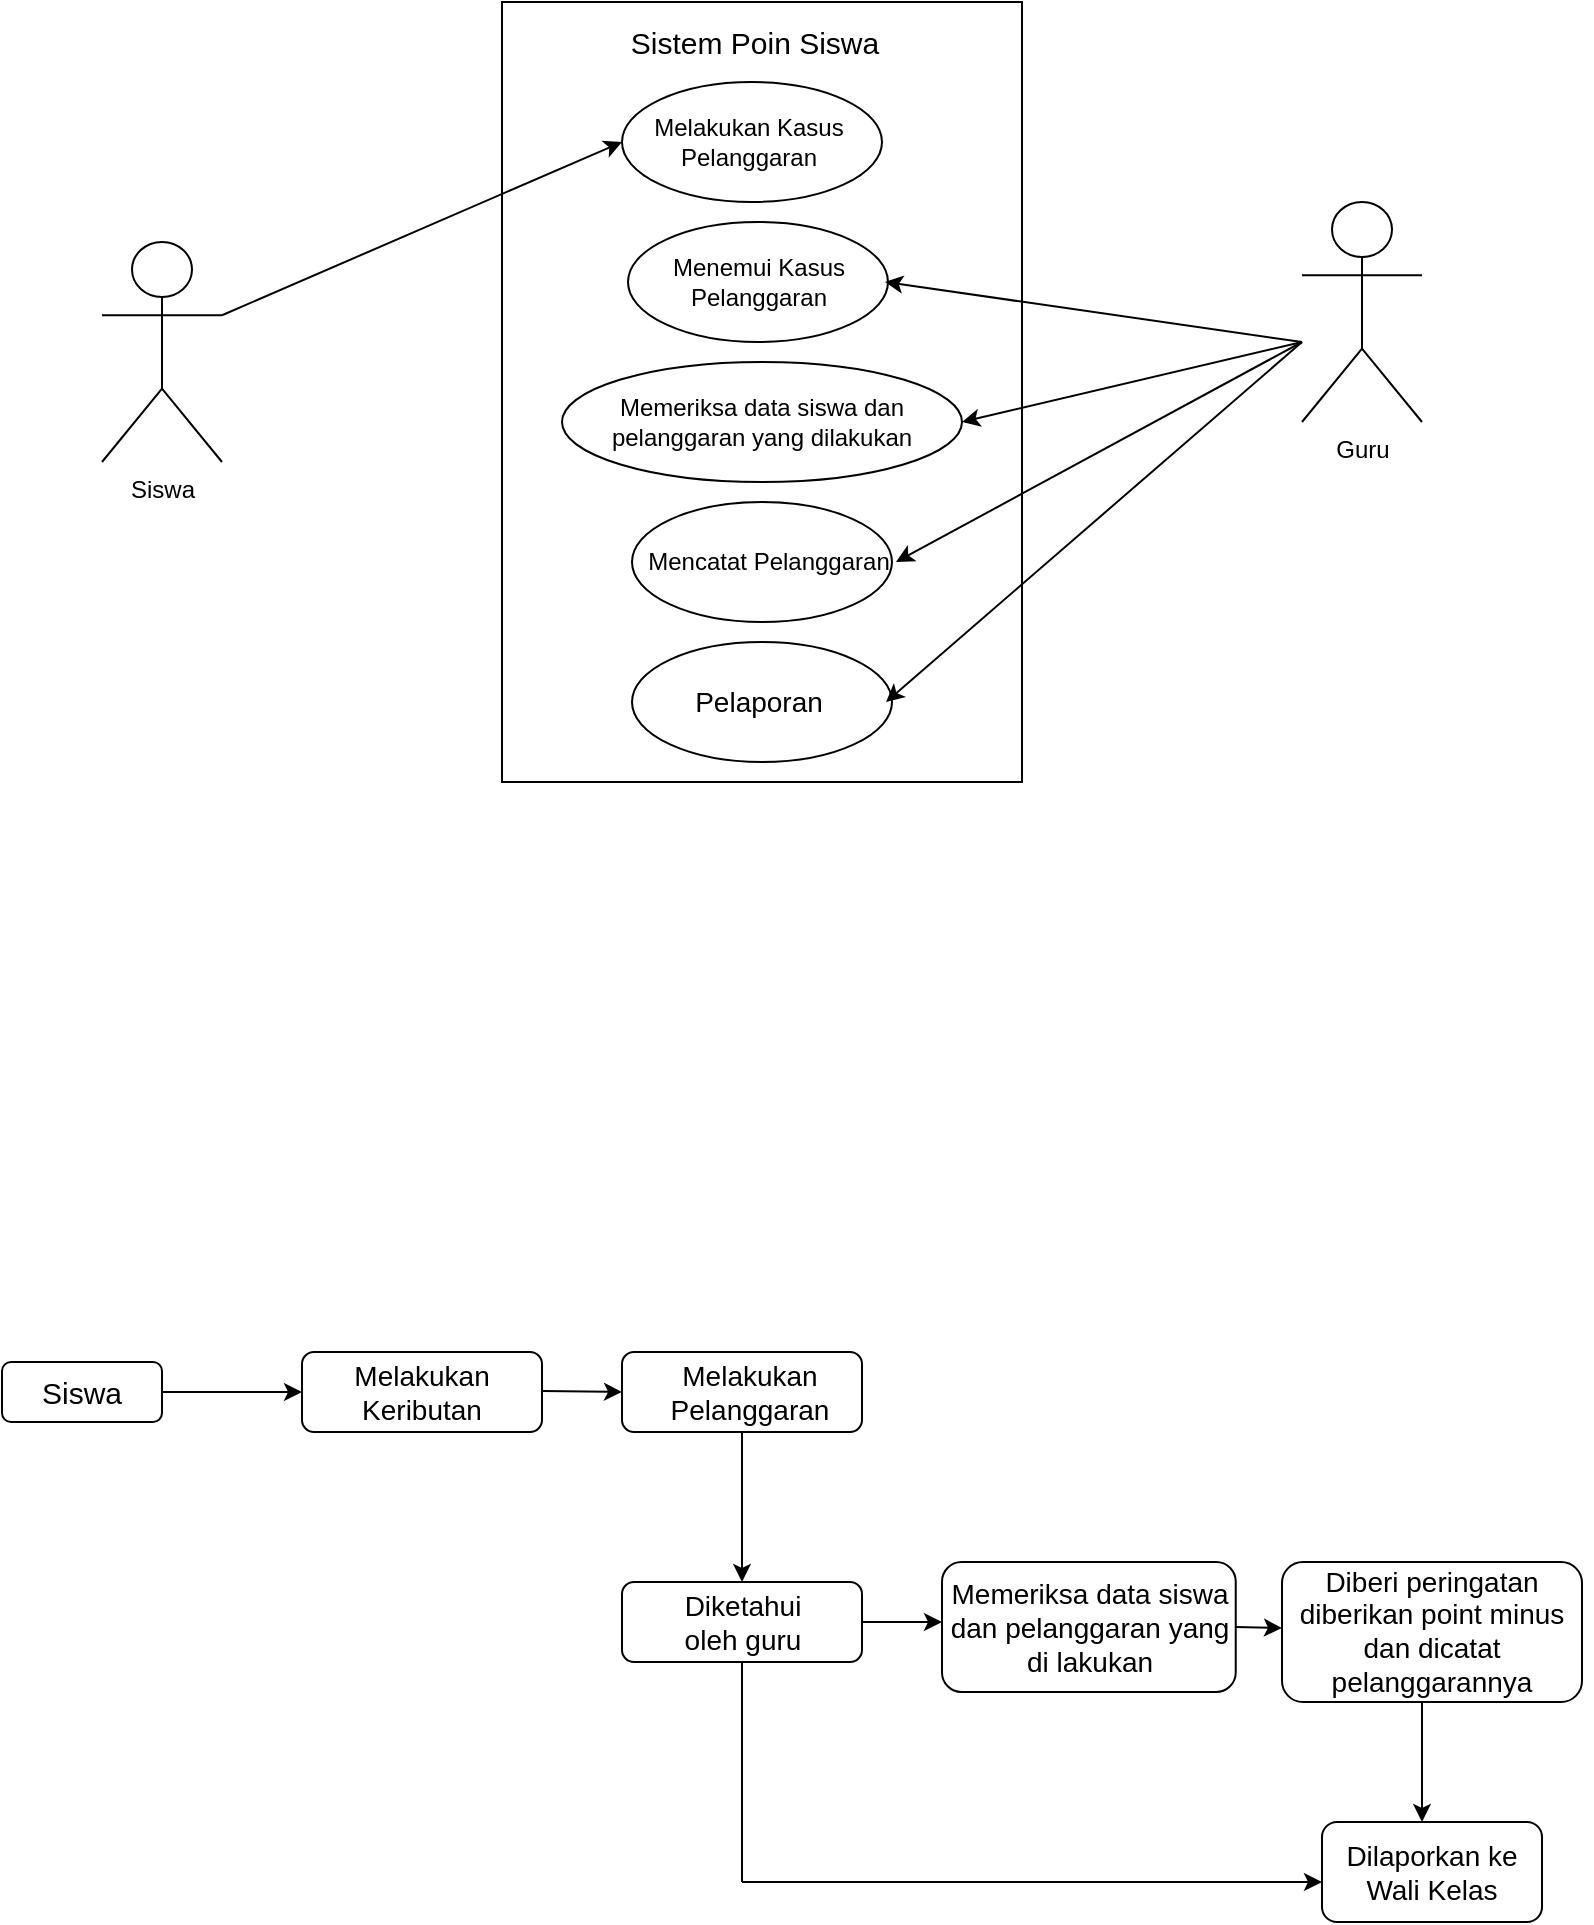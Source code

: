 <mxfile version="23.0.2" type="github">
  <diagram name="Page-1" id="c-LBESTsWk4GhdOicQx2">
    <mxGraphModel dx="969" dy="561" grid="1" gridSize="10" guides="1" tooltips="1" connect="1" arrows="1" fold="1" page="1" pageScale="1" pageWidth="850" pageHeight="1100" math="0" shadow="0">
      <root>
        <mxCell id="0" />
        <mxCell id="1" parent="0" />
        <mxCell id="ZHsp3BJBkllkspzBNNJd-2" value="" style="rounded=0;whiteSpace=wrap;html=1;" vertex="1" parent="1">
          <mxGeometry x="300" y="70" width="260" height="390" as="geometry" />
        </mxCell>
        <mxCell id="ZHsp3BJBkllkspzBNNJd-3" value="" style="ellipse;whiteSpace=wrap;html=1;" vertex="1" parent="1">
          <mxGeometry x="360" y="110" width="130" height="60" as="geometry" />
        </mxCell>
        <mxCell id="ZHsp3BJBkllkspzBNNJd-4" value="&lt;font style=&quot;font-size: 15px;&quot;&gt;Sistem Poin Siswa&lt;/font&gt;" style="text;html=1;strokeColor=none;fillColor=none;align=center;verticalAlign=middle;whiteSpace=wrap;rounded=0;" vertex="1" parent="1">
          <mxGeometry x="363" y="70" width="127" height="40" as="geometry" />
        </mxCell>
        <mxCell id="ZHsp3BJBkllkspzBNNJd-8" value="&lt;font style=&quot;font-size: 12px;&quot;&gt;Melakukan Kasus Pelanggaran&lt;/font&gt;" style="text;html=1;strokeColor=none;fillColor=none;align=center;verticalAlign=middle;whiteSpace=wrap;rounded=0;" vertex="1" parent="1">
          <mxGeometry x="360" y="120" width="127" height="40" as="geometry" />
        </mxCell>
        <mxCell id="ZHsp3BJBkllkspzBNNJd-10" value="" style="ellipse;whiteSpace=wrap;html=1;" vertex="1" parent="1">
          <mxGeometry x="363" y="180" width="130" height="60" as="geometry" />
        </mxCell>
        <mxCell id="ZHsp3BJBkllkspzBNNJd-11" value="&lt;font style=&quot;font-size: 12px;&quot;&gt;Menemui Kasus Pelanggaran&lt;/font&gt;" style="text;html=1;strokeColor=none;fillColor=none;align=center;verticalAlign=middle;whiteSpace=wrap;rounded=0;" vertex="1" parent="1">
          <mxGeometry x="364.5" y="190" width="127" height="40" as="geometry" />
        </mxCell>
        <mxCell id="ZHsp3BJBkllkspzBNNJd-12" value="" style="ellipse;whiteSpace=wrap;html=1;" vertex="1" parent="1">
          <mxGeometry x="330" y="250" width="200" height="60" as="geometry" />
        </mxCell>
        <mxCell id="ZHsp3BJBkllkspzBNNJd-13" value="&lt;font style=&quot;font-size: 12px;&quot;&gt;Memeriksa data siswa dan pelanggaran yang dilakukan&lt;/font&gt;" style="text;html=1;strokeColor=none;fillColor=none;align=center;verticalAlign=middle;whiteSpace=wrap;rounded=0;" vertex="1" parent="1">
          <mxGeometry x="353.25" y="260" width="153.5" height="40" as="geometry" />
        </mxCell>
        <mxCell id="ZHsp3BJBkllkspzBNNJd-15" value="" style="ellipse;whiteSpace=wrap;html=1;" vertex="1" parent="1">
          <mxGeometry x="365" y="320" width="130" height="60" as="geometry" />
        </mxCell>
        <mxCell id="ZHsp3BJBkllkspzBNNJd-16" value="" style="ellipse;whiteSpace=wrap;html=1;" vertex="1" parent="1">
          <mxGeometry x="365" y="390" width="130" height="60" as="geometry" />
        </mxCell>
        <mxCell id="ZHsp3BJBkllkspzBNNJd-17" value="&lt;font style=&quot;font-size: 12px;&quot;&gt;Mencatat Pelanggaran&lt;/font&gt;" style="text;html=1;strokeColor=none;fillColor=none;align=center;verticalAlign=middle;whiteSpace=wrap;rounded=0;" vertex="1" parent="1">
          <mxGeometry x="370" y="330" width="127" height="40" as="geometry" />
        </mxCell>
        <mxCell id="ZHsp3BJBkllkspzBNNJd-18" value="&lt;font style=&quot;font-size: 14px;&quot;&gt;Pelaporan&lt;/font&gt;" style="text;html=1;strokeColor=none;fillColor=none;align=center;verticalAlign=middle;whiteSpace=wrap;rounded=0;" vertex="1" parent="1">
          <mxGeometry x="365" y="355" width="127" height="130" as="geometry" />
        </mxCell>
        <mxCell id="ZHsp3BJBkllkspzBNNJd-19" value="Siswa" style="shape=umlActor;verticalLabelPosition=bottom;verticalAlign=top;html=1;outlineConnect=0;" vertex="1" parent="1">
          <mxGeometry x="100" y="190" width="60" height="110" as="geometry" />
        </mxCell>
        <mxCell id="ZHsp3BJBkllkspzBNNJd-21" value="Guru" style="shape=umlActor;verticalLabelPosition=bottom;verticalAlign=top;html=1;outlineConnect=0;" vertex="1" parent="1">
          <mxGeometry x="700" y="170" width="60" height="110" as="geometry" />
        </mxCell>
        <mxCell id="ZHsp3BJBkllkspzBNNJd-25" value="" style="endArrow=classic;html=1;rounded=0;entryX=0;entryY=0.5;entryDx=0;entryDy=0;exitX=1;exitY=0.333;exitDx=0;exitDy=0;exitPerimeter=0;" edge="1" parent="1" source="ZHsp3BJBkllkspzBNNJd-19" target="ZHsp3BJBkllkspzBNNJd-8">
          <mxGeometry width="50" height="50" relative="1" as="geometry">
            <mxPoint x="230" y="190" as="sourcePoint" />
            <mxPoint x="280" y="140" as="targetPoint" />
          </mxGeometry>
        </mxCell>
        <mxCell id="ZHsp3BJBkllkspzBNNJd-27" value="" style="endArrow=classic;html=1;rounded=0;entryX=1;entryY=0.5;entryDx=0;entryDy=0;" edge="1" parent="1" target="ZHsp3BJBkllkspzBNNJd-11">
          <mxGeometry width="50" height="50" relative="1" as="geometry">
            <mxPoint x="700" y="240" as="sourcePoint" />
            <mxPoint x="620" y="230" as="targetPoint" />
          </mxGeometry>
        </mxCell>
        <mxCell id="ZHsp3BJBkllkspzBNNJd-28" value="" style="endArrow=classic;html=1;rounded=0;entryX=1;entryY=0.5;entryDx=0;entryDy=0;" edge="1" parent="1" target="ZHsp3BJBkllkspzBNNJd-12">
          <mxGeometry width="50" height="50" relative="1" as="geometry">
            <mxPoint x="700" y="240" as="sourcePoint" />
            <mxPoint x="620" y="260" as="targetPoint" />
          </mxGeometry>
        </mxCell>
        <mxCell id="ZHsp3BJBkllkspzBNNJd-29" value="" style="endArrow=classic;html=1;rounded=0;entryX=1;entryY=0.5;entryDx=0;entryDy=0;" edge="1" parent="1" target="ZHsp3BJBkllkspzBNNJd-17">
          <mxGeometry width="50" height="50" relative="1" as="geometry">
            <mxPoint x="700" y="240" as="sourcePoint" />
            <mxPoint x="670" y="280" as="targetPoint" />
          </mxGeometry>
        </mxCell>
        <mxCell id="ZHsp3BJBkllkspzBNNJd-30" value="" style="endArrow=classic;html=1;rounded=0;entryX=1;entryY=0.5;entryDx=0;entryDy=0;" edge="1" parent="1" target="ZHsp3BJBkllkspzBNNJd-18">
          <mxGeometry width="50" height="50" relative="1" as="geometry">
            <mxPoint x="700" y="240" as="sourcePoint" />
            <mxPoint x="650" y="320" as="targetPoint" />
          </mxGeometry>
        </mxCell>
        <mxCell id="ZHsp3BJBkllkspzBNNJd-31" value="" style="rounded=1;whiteSpace=wrap;html=1;" vertex="1" parent="1">
          <mxGeometry x="50" y="750" width="80" height="30" as="geometry" />
        </mxCell>
        <mxCell id="ZHsp3BJBkllkspzBNNJd-32" value="&lt;font style=&quot;font-size: 15px;&quot;&gt;Siswa&lt;/font&gt;" style="text;html=1;strokeColor=none;fillColor=none;align=center;verticalAlign=middle;whiteSpace=wrap;rounded=0;" vertex="1" parent="1">
          <mxGeometry x="60" y="752.5" width="60" height="25" as="geometry" />
        </mxCell>
        <mxCell id="ZHsp3BJBkllkspzBNNJd-33" value="" style="endArrow=classic;html=1;rounded=0;exitX=1;exitY=0.5;exitDx=0;exitDy=0;" edge="1" parent="1" source="ZHsp3BJBkllkspzBNNJd-31">
          <mxGeometry width="50" height="50" relative="1" as="geometry">
            <mxPoint x="150" y="790" as="sourcePoint" />
            <mxPoint x="200" y="765" as="targetPoint" />
          </mxGeometry>
        </mxCell>
        <mxCell id="ZHsp3BJBkllkspzBNNJd-34" value="" style="rounded=1;whiteSpace=wrap;html=1;" vertex="1" parent="1">
          <mxGeometry x="200" y="745" width="120" height="40" as="geometry" />
        </mxCell>
        <mxCell id="ZHsp3BJBkllkspzBNNJd-35" value="&lt;font style=&quot;font-size: 14px;&quot;&gt;Melakukan Keributan&lt;/font&gt;" style="text;html=1;strokeColor=none;fillColor=none;align=center;verticalAlign=middle;whiteSpace=wrap;rounded=0;" vertex="1" parent="1">
          <mxGeometry x="230" y="752.5" width="60" height="25" as="geometry" />
        </mxCell>
        <mxCell id="ZHsp3BJBkllkspzBNNJd-36" value="" style="endArrow=classic;html=1;rounded=0;exitX=1;exitY=0.5;exitDx=0;exitDy=0;" edge="1" parent="1">
          <mxGeometry width="50" height="50" relative="1" as="geometry">
            <mxPoint x="320" y="764.5" as="sourcePoint" />
            <mxPoint x="360" y="765" as="targetPoint" />
          </mxGeometry>
        </mxCell>
        <mxCell id="ZHsp3BJBkllkspzBNNJd-37" value="" style="rounded=1;whiteSpace=wrap;html=1;" vertex="1" parent="1">
          <mxGeometry x="360" y="745" width="120" height="40" as="geometry" />
        </mxCell>
        <mxCell id="ZHsp3BJBkllkspzBNNJd-38" value="&lt;font style=&quot;font-size: 14px;&quot;&gt;Melakukan Pelanggaran&lt;/font&gt;" style="text;html=1;strokeColor=none;fillColor=none;align=center;verticalAlign=middle;whiteSpace=wrap;rounded=0;" vertex="1" parent="1">
          <mxGeometry x="393.5" y="752.5" width="60" height="25" as="geometry" />
        </mxCell>
        <mxCell id="ZHsp3BJBkllkspzBNNJd-39" value="" style="endArrow=classic;html=1;rounded=0;exitX=0.5;exitY=1;exitDx=0;exitDy=0;entryX=0.5;entryY=0;entryDx=0;entryDy=0;" edge="1" parent="1" source="ZHsp3BJBkllkspzBNNJd-37" target="ZHsp3BJBkllkspzBNNJd-40">
          <mxGeometry width="50" height="50" relative="1" as="geometry">
            <mxPoint x="430" y="850" as="sourcePoint" />
            <mxPoint x="450" y="860" as="targetPoint" />
          </mxGeometry>
        </mxCell>
        <mxCell id="ZHsp3BJBkllkspzBNNJd-40" value="" style="rounded=1;whiteSpace=wrap;html=1;" vertex="1" parent="1">
          <mxGeometry x="360" y="860" width="120" height="40" as="geometry" />
        </mxCell>
        <mxCell id="ZHsp3BJBkllkspzBNNJd-41" value="&lt;font style=&quot;font-size: 14px;&quot;&gt;Diketahui oleh guru&lt;/font&gt;" style="text;html=1;strokeColor=none;fillColor=none;align=center;verticalAlign=middle;whiteSpace=wrap;rounded=0;" vertex="1" parent="1">
          <mxGeometry x="387.5" y="867.5" width="65" height="25" as="geometry" />
        </mxCell>
        <mxCell id="ZHsp3BJBkllkspzBNNJd-42" value="" style="endArrow=classic;html=1;rounded=0;exitX=1;exitY=0.5;exitDx=0;exitDy=0;" edge="1" parent="1" source="ZHsp3BJBkllkspzBNNJd-40">
          <mxGeometry width="50" height="50" relative="1" as="geometry">
            <mxPoint x="550" y="867.5" as="sourcePoint" />
            <mxPoint x="520" y="880" as="targetPoint" />
          </mxGeometry>
        </mxCell>
        <mxCell id="ZHsp3BJBkllkspzBNNJd-43" value="" style="rounded=1;whiteSpace=wrap;html=1;" vertex="1" parent="1">
          <mxGeometry x="520" y="850" width="146.87" height="65" as="geometry" />
        </mxCell>
        <mxCell id="ZHsp3BJBkllkspzBNNJd-44" value="&lt;font style=&quot;font-size: 14px;&quot;&gt;Memeriksa data siswa dan pelanggaran yang di lakukan&lt;/font&gt;" style="text;html=1;strokeColor=none;fillColor=none;align=center;verticalAlign=middle;whiteSpace=wrap;rounded=0;" vertex="1" parent="1">
          <mxGeometry x="520.62" y="870" width="146.25" height="25" as="geometry" />
        </mxCell>
        <mxCell id="ZHsp3BJBkllkspzBNNJd-50" value="" style="endArrow=classic;html=1;rounded=0;exitX=1;exitY=0.5;exitDx=0;exitDy=0;" edge="1" parent="1" source="ZHsp3BJBkllkspzBNNJd-44">
          <mxGeometry width="50" height="50" relative="1" as="geometry">
            <mxPoint x="680" y="900" as="sourcePoint" />
            <mxPoint x="690" y="883" as="targetPoint" />
          </mxGeometry>
        </mxCell>
        <mxCell id="ZHsp3BJBkllkspzBNNJd-51" value="" style="rounded=1;whiteSpace=wrap;html=1;" vertex="1" parent="1">
          <mxGeometry x="690" y="850" width="150" height="70" as="geometry" />
        </mxCell>
        <mxCell id="ZHsp3BJBkllkspzBNNJd-52" value="&lt;span style=&quot;font-size: 14px;&quot;&gt;Diberi peringatan&lt;br&gt;diberikan point minus dan dicatat pelanggarannya&lt;br&gt;&lt;br&gt;&lt;/span&gt;" style="text;html=1;strokeColor=none;fillColor=none;align=center;verticalAlign=middle;whiteSpace=wrap;rounded=0;" vertex="1" parent="1">
          <mxGeometry x="685" y="870" width="160" height="45" as="geometry" />
        </mxCell>
        <mxCell id="ZHsp3BJBkllkspzBNNJd-56" value="" style="endArrow=classic;html=1;rounded=0;exitX=0.5;exitY=1;exitDx=0;exitDy=0;" edge="1" parent="1">
          <mxGeometry width="50" height="50" relative="1" as="geometry">
            <mxPoint x="760" y="920" as="sourcePoint" />
            <mxPoint x="760" y="980" as="targetPoint" />
          </mxGeometry>
        </mxCell>
        <mxCell id="ZHsp3BJBkllkspzBNNJd-57" value="" style="rounded=1;whiteSpace=wrap;html=1;" vertex="1" parent="1">
          <mxGeometry x="710" y="980" width="110" height="50" as="geometry" />
        </mxCell>
        <mxCell id="ZHsp3BJBkllkspzBNNJd-58" value="&lt;font style=&quot;font-size: 14px;&quot;&gt;Dilaporkan ke Wali Kelas&lt;/font&gt;" style="text;html=1;strokeColor=none;fillColor=none;align=center;verticalAlign=middle;whiteSpace=wrap;rounded=0;" vertex="1" parent="1">
          <mxGeometry x="720" y="992.5" width="90" height="25" as="geometry" />
        </mxCell>
        <mxCell id="ZHsp3BJBkllkspzBNNJd-61" value="" style="endArrow=classic;html=1;rounded=0;" edge="1" parent="1">
          <mxGeometry width="50" height="50" relative="1" as="geometry">
            <mxPoint x="420" y="1010" as="sourcePoint" />
            <mxPoint x="710" y="1010" as="targetPoint" />
          </mxGeometry>
        </mxCell>
        <mxCell id="ZHsp3BJBkllkspzBNNJd-63" value="" style="endArrow=none;html=1;rounded=0;entryX=0.5;entryY=1;entryDx=0;entryDy=0;" edge="1" parent="1" target="ZHsp3BJBkllkspzBNNJd-40">
          <mxGeometry width="50" height="50" relative="1" as="geometry">
            <mxPoint x="420" y="1010" as="sourcePoint" />
            <mxPoint x="440" y="970" as="targetPoint" />
          </mxGeometry>
        </mxCell>
      </root>
    </mxGraphModel>
  </diagram>
</mxfile>
